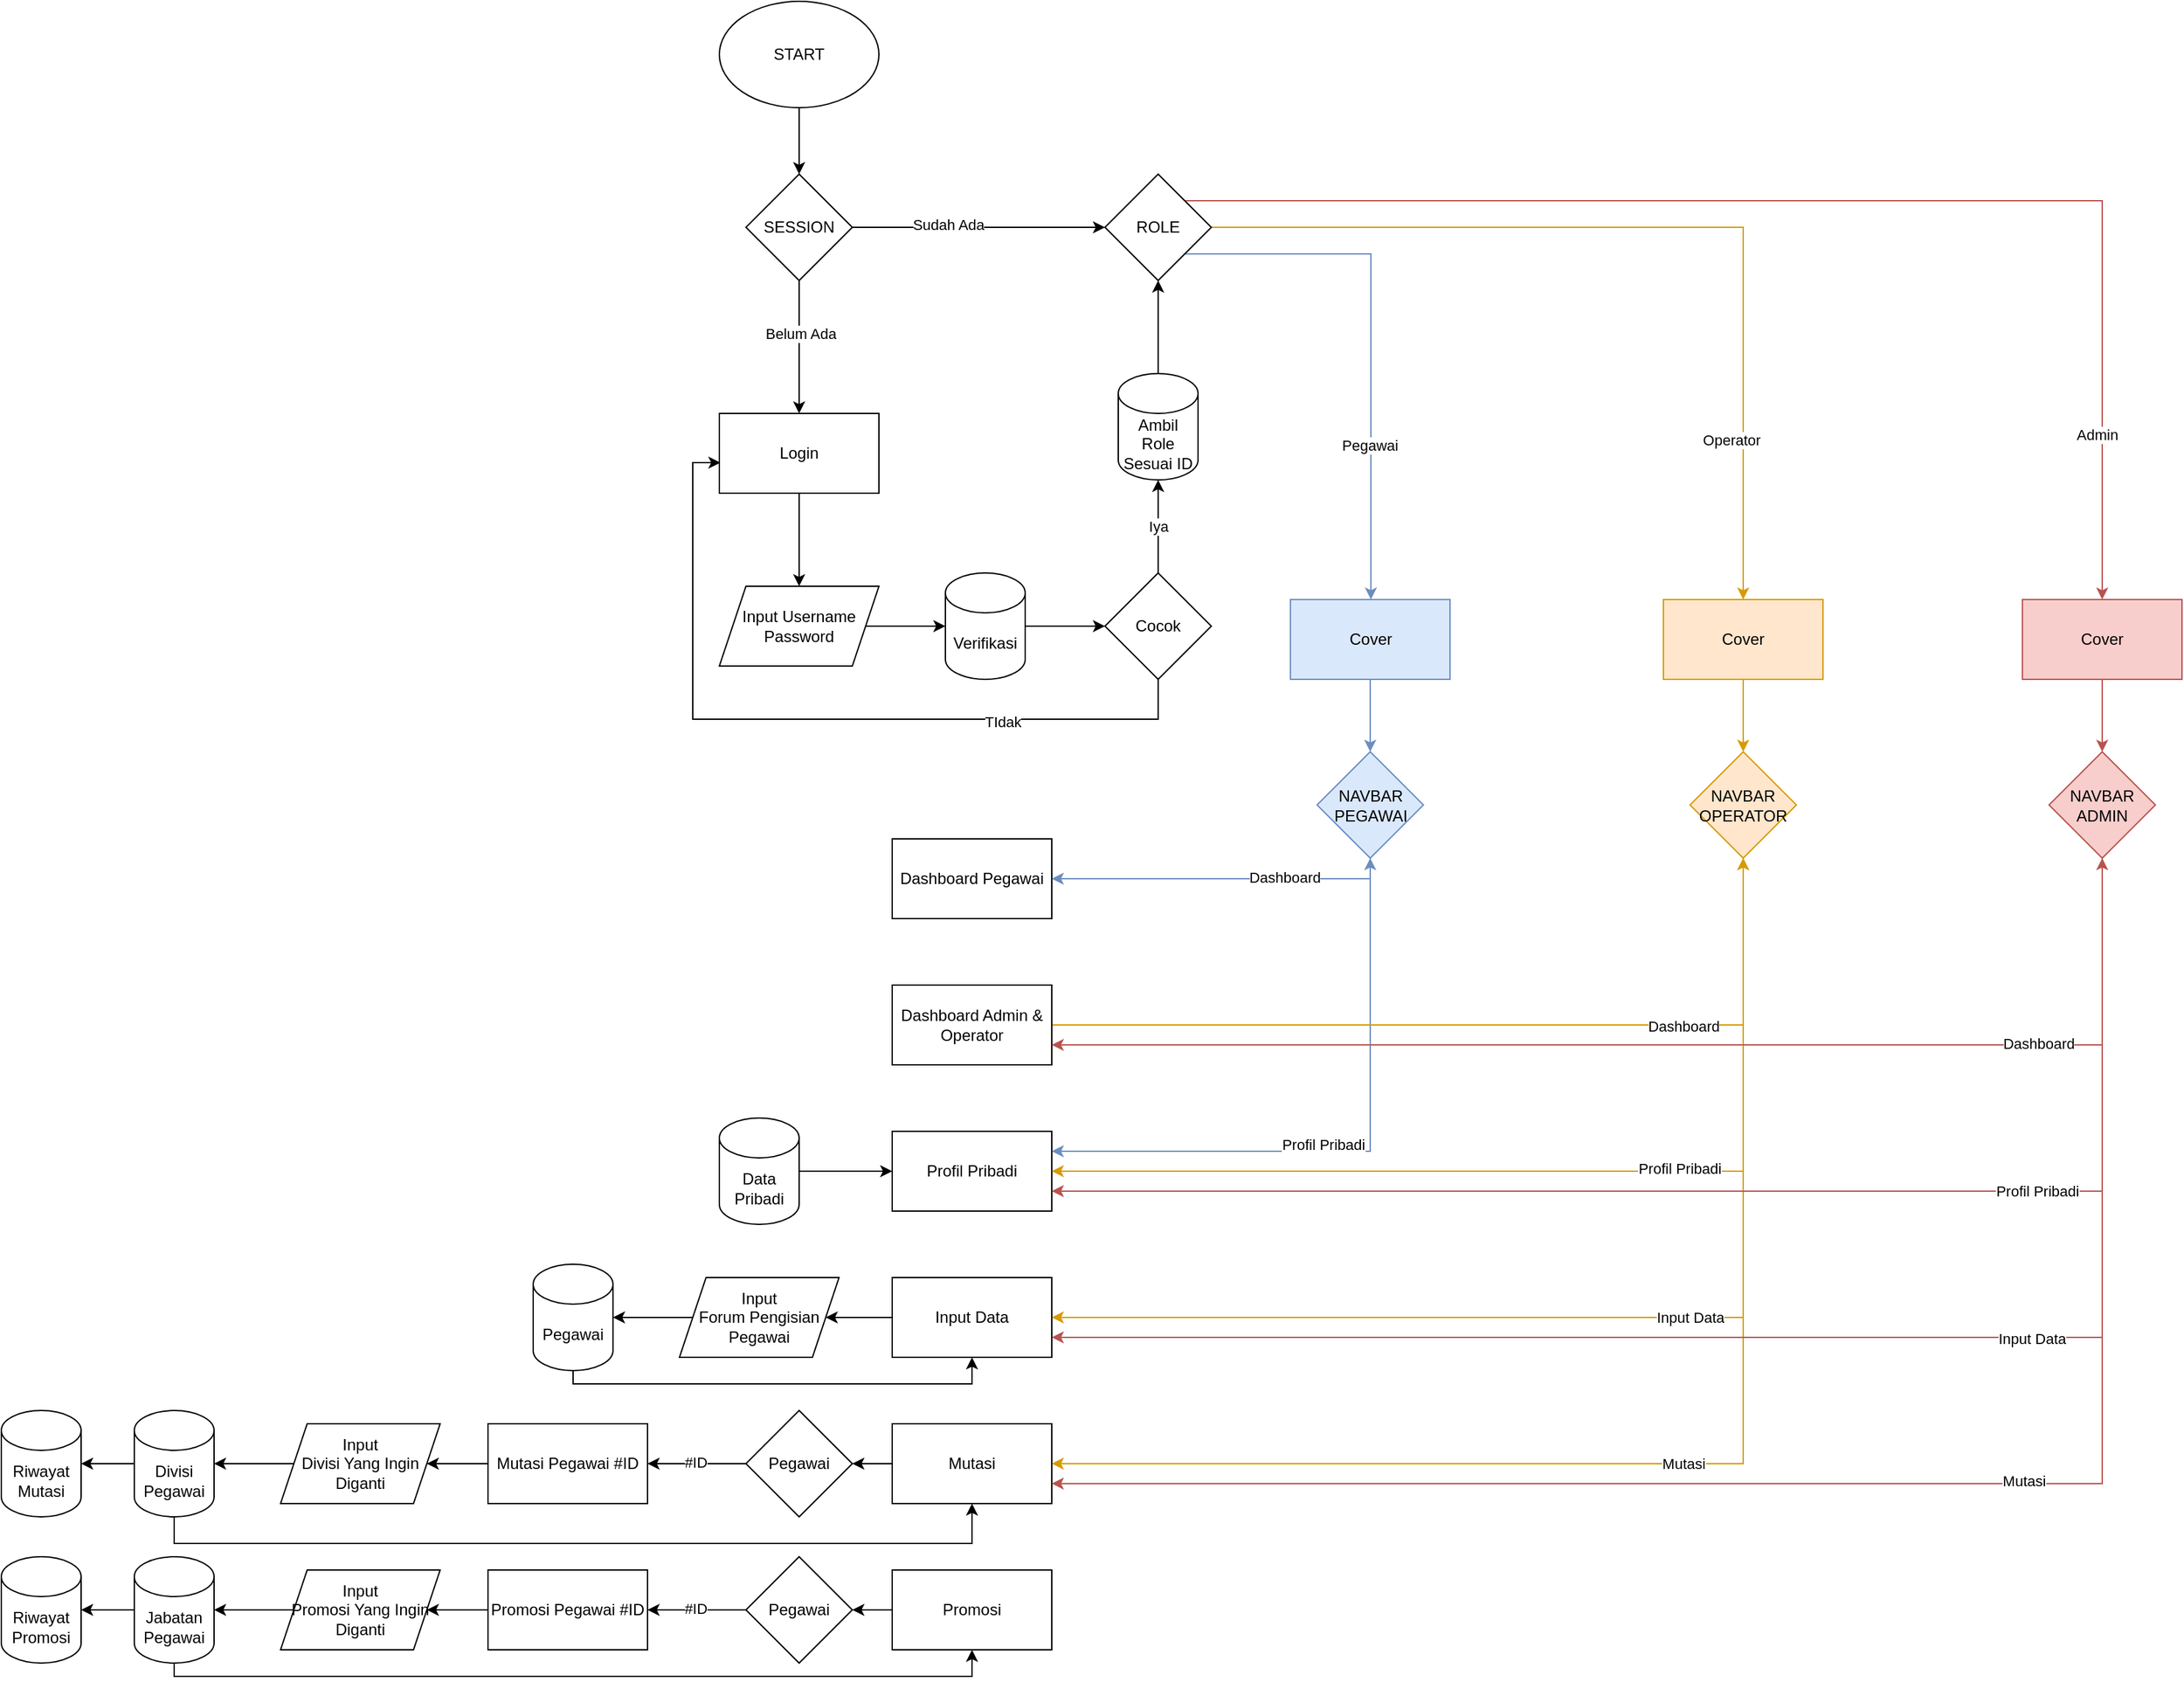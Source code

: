 <mxfile version="22.1.7" type="github">
  <diagram name="Halaman-1" id="u0LsdkkyKvP38xiplY5e">
    <mxGraphModel dx="3117" dy="810" grid="1" gridSize="10" guides="1" tooltips="1" connect="1" arrows="1" fold="1" page="1" pageScale="1" pageWidth="827" pageHeight="1169" background="none" math="0" shadow="0">
      <root>
        <mxCell id="0" />
        <mxCell id="1" parent="0" />
        <mxCell id="k8NydNRfbX4hoKyEO9T_-6" value="" style="edgeStyle=orthogonalEdgeStyle;rounded=0;orthogonalLoop=1;jettySize=auto;html=1;" edge="1" parent="1" source="k8NydNRfbX4hoKyEO9T_-1" target="k8NydNRfbX4hoKyEO9T_-4">
          <mxGeometry relative="1" as="geometry" />
        </mxCell>
        <mxCell id="k8NydNRfbX4hoKyEO9T_-1" value="START" style="ellipse;whiteSpace=wrap;html=1;" vertex="1" parent="1">
          <mxGeometry x="-300" y="20" width="120" height="80" as="geometry" />
        </mxCell>
        <mxCell id="k8NydNRfbX4hoKyEO9T_-12" style="edgeStyle=orthogonalEdgeStyle;rounded=0;orthogonalLoop=1;jettySize=auto;html=1;entryX=0;entryY=0.5;entryDx=0;entryDy=0;" edge="1" parent="1" source="k8NydNRfbX4hoKyEO9T_-4" target="k8NydNRfbX4hoKyEO9T_-8">
          <mxGeometry relative="1" as="geometry" />
        </mxCell>
        <mxCell id="k8NydNRfbX4hoKyEO9T_-14" value="Sudah Ada" style="edgeLabel;html=1;align=center;verticalAlign=middle;resizable=0;points=[];" vertex="1" connectable="0" parent="k8NydNRfbX4hoKyEO9T_-12">
          <mxGeometry x="-0.243" y="2" relative="1" as="geometry">
            <mxPoint as="offset" />
          </mxGeometry>
        </mxCell>
        <mxCell id="k8NydNRfbX4hoKyEO9T_-18" value="" style="edgeStyle=orthogonalEdgeStyle;rounded=0;orthogonalLoop=1;jettySize=auto;html=1;" edge="1" parent="1" source="k8NydNRfbX4hoKyEO9T_-91" target="k8NydNRfbX4hoKyEO9T_-16">
          <mxGeometry relative="1" as="geometry" />
        </mxCell>
        <mxCell id="k8NydNRfbX4hoKyEO9T_-4" value="SESSION" style="rhombus;whiteSpace=wrap;html=1;" vertex="1" parent="1">
          <mxGeometry x="-280" y="150" width="80" height="80" as="geometry" />
        </mxCell>
        <mxCell id="k8NydNRfbX4hoKyEO9T_-33" style="edgeStyle=orthogonalEdgeStyle;rounded=0;orthogonalLoop=1;jettySize=auto;html=1;fillColor=#ffe6cc;strokeColor=#d79b00;" edge="1" parent="1" source="k8NydNRfbX4hoKyEO9T_-8" target="k8NydNRfbX4hoKyEO9T_-72">
          <mxGeometry relative="1" as="geometry">
            <mxPoint x="230" y="190" as="targetPoint" />
          </mxGeometry>
        </mxCell>
        <mxCell id="k8NydNRfbX4hoKyEO9T_-37" value="Operator" style="edgeLabel;html=1;align=center;verticalAlign=middle;resizable=0;points=[];" vertex="1" connectable="0" parent="k8NydNRfbX4hoKyEO9T_-33">
          <mxGeometry x="0.105" y="1" relative="1" as="geometry">
            <mxPoint x="15" y="161" as="offset" />
          </mxGeometry>
        </mxCell>
        <mxCell id="k8NydNRfbX4hoKyEO9T_-34" style="edgeStyle=orthogonalEdgeStyle;rounded=0;orthogonalLoop=1;jettySize=auto;html=1;exitX=1;exitY=1;exitDx=0;exitDy=0;fillColor=#dae8fc;strokeColor=#6c8ebf;" edge="1" parent="1" source="k8NydNRfbX4hoKyEO9T_-8" target="k8NydNRfbX4hoKyEO9T_-74">
          <mxGeometry relative="1" as="geometry">
            <mxPoint x="230" y="330" as="targetPoint" />
            <Array as="points">
              <mxPoint x="190" y="210" />
            </Array>
          </mxGeometry>
        </mxCell>
        <mxCell id="k8NydNRfbX4hoKyEO9T_-38" value="Pegawai" style="edgeLabel;html=1;align=center;verticalAlign=middle;resizable=0;points=[];" vertex="1" connectable="0" parent="k8NydNRfbX4hoKyEO9T_-34">
          <mxGeometry x="0.417" relative="1" as="geometry">
            <mxPoint x="-1" as="offset" />
          </mxGeometry>
        </mxCell>
        <mxCell id="k8NydNRfbX4hoKyEO9T_-83" style="edgeStyle=orthogonalEdgeStyle;rounded=0;orthogonalLoop=1;jettySize=auto;html=1;entryX=0.5;entryY=0;entryDx=0;entryDy=0;exitX=1;exitY=0;exitDx=0;exitDy=0;fillColor=#f8cecc;strokeColor=#b85450;" edge="1" parent="1" source="k8NydNRfbX4hoKyEO9T_-8" target="k8NydNRfbX4hoKyEO9T_-39">
          <mxGeometry relative="1" as="geometry" />
        </mxCell>
        <mxCell id="k8NydNRfbX4hoKyEO9T_-8" value="ROLE" style="rhombus;whiteSpace=wrap;html=1;" vertex="1" parent="1">
          <mxGeometry x="-10" y="150" width="80" height="80" as="geometry" />
        </mxCell>
        <mxCell id="k8NydNRfbX4hoKyEO9T_-23" value="" style="edgeStyle=orthogonalEdgeStyle;rounded=0;orthogonalLoop=1;jettySize=auto;html=1;" edge="1" parent="1" source="k8NydNRfbX4hoKyEO9T_-15" target="k8NydNRfbX4hoKyEO9T_-22">
          <mxGeometry relative="1" as="geometry" />
        </mxCell>
        <mxCell id="k8NydNRfbX4hoKyEO9T_-15" value="Verifikasi" style="shape=cylinder3;whiteSpace=wrap;html=1;boundedLbl=1;backgroundOutline=1;size=15;" vertex="1" parent="1">
          <mxGeometry x="-130" y="450" width="60" height="80" as="geometry" />
        </mxCell>
        <mxCell id="k8NydNRfbX4hoKyEO9T_-21" value="" style="edgeStyle=orthogonalEdgeStyle;rounded=0;orthogonalLoop=1;jettySize=auto;html=1;" edge="1" parent="1" source="k8NydNRfbX4hoKyEO9T_-16" target="k8NydNRfbX4hoKyEO9T_-15">
          <mxGeometry relative="1" as="geometry" />
        </mxCell>
        <mxCell id="k8NydNRfbX4hoKyEO9T_-16" value="Input Username&lt;br&gt;Password" style="shape=parallelogram;perimeter=parallelogramPerimeter;whiteSpace=wrap;html=1;fixedSize=1;" vertex="1" parent="1">
          <mxGeometry x="-300" y="460" width="120" height="60" as="geometry" />
        </mxCell>
        <mxCell id="k8NydNRfbX4hoKyEO9T_-26" style="edgeStyle=orthogonalEdgeStyle;rounded=0;orthogonalLoop=1;jettySize=auto;html=1;entryX=0.007;entryY=0.623;entryDx=0;entryDy=0;entryPerimeter=0;" edge="1" parent="1" source="k8NydNRfbX4hoKyEO9T_-22" target="k8NydNRfbX4hoKyEO9T_-91">
          <mxGeometry relative="1" as="geometry">
            <mxPoint x="-280" y="250" as="targetPoint" />
            <Array as="points">
              <mxPoint x="30" y="560" />
              <mxPoint x="-320" y="560" />
              <mxPoint x="-320" y="367" />
              <mxPoint x="-299" y="367" />
            </Array>
          </mxGeometry>
        </mxCell>
        <mxCell id="k8NydNRfbX4hoKyEO9T_-27" value="TIdak" style="edgeLabel;html=1;align=center;verticalAlign=middle;resizable=0;points=[];" vertex="1" connectable="0" parent="k8NydNRfbX4hoKyEO9T_-26">
          <mxGeometry x="-0.503" y="2" relative="1" as="geometry">
            <mxPoint as="offset" />
          </mxGeometry>
        </mxCell>
        <mxCell id="k8NydNRfbX4hoKyEO9T_-22" value="Cocok" style="rhombus;whiteSpace=wrap;html=1;" vertex="1" parent="1">
          <mxGeometry x="-10" y="450" width="80" height="80" as="geometry" />
        </mxCell>
        <mxCell id="k8NydNRfbX4hoKyEO9T_-31" value="" style="edgeStyle=orthogonalEdgeStyle;rounded=0;orthogonalLoop=1;jettySize=auto;html=1;" edge="1" parent="1" source="k8NydNRfbX4hoKyEO9T_-29" target="k8NydNRfbX4hoKyEO9T_-8">
          <mxGeometry relative="1" as="geometry" />
        </mxCell>
        <mxCell id="k8NydNRfbX4hoKyEO9T_-29" value="Ambil Role&lt;br&gt;Sesuai ID" style="shape=cylinder3;whiteSpace=wrap;html=1;boundedLbl=1;backgroundOutline=1;size=15;" vertex="1" parent="1">
          <mxGeometry y="300" width="60" height="80" as="geometry" />
        </mxCell>
        <mxCell id="k8NydNRfbX4hoKyEO9T_-30" value="Iya" style="edgeStyle=orthogonalEdgeStyle;rounded=0;orthogonalLoop=1;jettySize=auto;html=1;entryX=0.5;entryY=1;entryDx=0;entryDy=0;entryPerimeter=0;" edge="1" parent="1" source="k8NydNRfbX4hoKyEO9T_-22" target="k8NydNRfbX4hoKyEO9T_-29">
          <mxGeometry relative="1" as="geometry" />
        </mxCell>
        <mxCell id="k8NydNRfbX4hoKyEO9T_-116" value="" style="edgeStyle=orthogonalEdgeStyle;rounded=0;orthogonalLoop=1;jettySize=auto;html=1;fillColor=#f8cecc;strokeColor=#b85450;" edge="1" parent="1" source="k8NydNRfbX4hoKyEO9T_-39" target="k8NydNRfbX4hoKyEO9T_-115">
          <mxGeometry relative="1" as="geometry" />
        </mxCell>
        <mxCell id="k8NydNRfbX4hoKyEO9T_-39" value="Cover" style="rounded=0;whiteSpace=wrap;html=1;fillColor=#f8cecc;strokeColor=#b85450;" vertex="1" parent="1">
          <mxGeometry x="680" y="470" width="120" height="60" as="geometry" />
        </mxCell>
        <mxCell id="k8NydNRfbX4hoKyEO9T_-113" value="" style="edgeStyle=orthogonalEdgeStyle;rounded=0;orthogonalLoop=1;jettySize=auto;html=1;fillColor=#ffe6cc;strokeColor=#d79b00;" edge="1" parent="1" source="k8NydNRfbX4hoKyEO9T_-72" target="k8NydNRfbX4hoKyEO9T_-112">
          <mxGeometry relative="1" as="geometry" />
        </mxCell>
        <mxCell id="k8NydNRfbX4hoKyEO9T_-72" value="Cover" style="rounded=0;whiteSpace=wrap;html=1;fillColor=#ffe6cc;strokeColor=#d79b00;" vertex="1" parent="1">
          <mxGeometry x="410" y="470" width="120" height="60" as="geometry" />
        </mxCell>
        <mxCell id="k8NydNRfbX4hoKyEO9T_-94" value="" style="edgeStyle=orthogonalEdgeStyle;rounded=0;orthogonalLoop=1;jettySize=auto;html=1;fillColor=#dae8fc;strokeColor=#6c8ebf;entryX=0.5;entryY=0;entryDx=0;entryDy=0;" edge="1" parent="1" source="k8NydNRfbX4hoKyEO9T_-74" target="k8NydNRfbX4hoKyEO9T_-93">
          <mxGeometry relative="1" as="geometry">
            <mxPoint x="190" y="555" as="targetPoint" />
          </mxGeometry>
        </mxCell>
        <mxCell id="k8NydNRfbX4hoKyEO9T_-74" value="Cover" style="rounded=0;whiteSpace=wrap;html=1;fillColor=#dae8fc;strokeColor=#6c8ebf;" vertex="1" parent="1">
          <mxGeometry x="129.5" y="470" width="120" height="60" as="geometry" />
        </mxCell>
        <mxCell id="k8NydNRfbX4hoKyEO9T_-84" value="Admin" style="edgeLabel;html=1;align=center;verticalAlign=middle;resizable=0;points=[];" vertex="1" connectable="0" parent="1">
          <mxGeometry x="739.996" y="350.0" as="geometry">
            <mxPoint x="-4" y="-4" as="offset" />
          </mxGeometry>
        </mxCell>
        <mxCell id="k8NydNRfbX4hoKyEO9T_-89" value="" style="edgeStyle=orthogonalEdgeStyle;rounded=0;orthogonalLoop=1;jettySize=auto;html=1;" edge="1" parent="1" source="k8NydNRfbX4hoKyEO9T_-4" target="k8NydNRfbX4hoKyEO9T_-91">
          <mxGeometry relative="1" as="geometry">
            <mxPoint x="-240" y="230" as="sourcePoint" />
            <mxPoint x="-240" y="460" as="targetPoint" />
          </mxGeometry>
        </mxCell>
        <mxCell id="k8NydNRfbX4hoKyEO9T_-90" value="Belum Ada" style="edgeLabel;html=1;align=center;verticalAlign=middle;resizable=0;points=[];" vertex="1" connectable="0" parent="k8NydNRfbX4hoKyEO9T_-89">
          <mxGeometry x="-0.2" y="1" relative="1" as="geometry">
            <mxPoint as="offset" />
          </mxGeometry>
        </mxCell>
        <mxCell id="k8NydNRfbX4hoKyEO9T_-91" value="Login" style="rounded=0;whiteSpace=wrap;html=1;" vertex="1" parent="1">
          <mxGeometry x="-300" y="330" width="120" height="60" as="geometry" />
        </mxCell>
        <mxCell id="k8NydNRfbX4hoKyEO9T_-96" value="" style="edgeStyle=orthogonalEdgeStyle;rounded=0;orthogonalLoop=1;jettySize=auto;html=1;fillColor=#dae8fc;strokeColor=#6c8ebf;exitX=0.5;exitY=1;exitDx=0;exitDy=0;" edge="1" parent="1" source="k8NydNRfbX4hoKyEO9T_-93" target="k8NydNRfbX4hoKyEO9T_-95">
          <mxGeometry relative="1" as="geometry">
            <Array as="points">
              <mxPoint x="189" y="680" />
            </Array>
          </mxGeometry>
        </mxCell>
        <mxCell id="k8NydNRfbX4hoKyEO9T_-101" style="edgeStyle=orthogonalEdgeStyle;rounded=0;orthogonalLoop=1;jettySize=auto;html=1;exitX=0.5;exitY=1;exitDx=0;exitDy=0;entryX=1;entryY=0.25;entryDx=0;entryDy=0;fillColor=#dae8fc;strokeColor=#6c8ebf;" edge="1" parent="1" source="k8NydNRfbX4hoKyEO9T_-93" target="k8NydNRfbX4hoKyEO9T_-103">
          <mxGeometry relative="1" as="geometry">
            <mxPoint x="330" y="730" as="targetPoint" />
          </mxGeometry>
        </mxCell>
        <mxCell id="k8NydNRfbX4hoKyEO9T_-106" value="Profil Pribadi" style="edgeLabel;html=1;align=center;verticalAlign=middle;resizable=0;points=[];" vertex="1" connectable="0" parent="k8NydNRfbX4hoKyEO9T_-101">
          <mxGeometry x="0.7" y="1" relative="1" as="geometry">
            <mxPoint x="135" y="-6" as="offset" />
          </mxGeometry>
        </mxCell>
        <mxCell id="k8NydNRfbX4hoKyEO9T_-93" value="NAVBAR&lt;br&gt;PEGAWAI" style="rhombus;whiteSpace=wrap;html=1;fillColor=#dae8fc;strokeColor=#6c8ebf;" vertex="1" parent="1">
          <mxGeometry x="149.5" y="584.5" width="80" height="80" as="geometry" />
        </mxCell>
        <mxCell id="k8NydNRfbX4hoKyEO9T_-99" style="edgeStyle=orthogonalEdgeStyle;rounded=0;orthogonalLoop=1;jettySize=auto;html=1;exitX=1;exitY=0.5;exitDx=0;exitDy=0;fillColor=#dae8fc;strokeColor=#6c8ebf;entryX=0.5;entryY=1;entryDx=0;entryDy=0;" edge="1" parent="1" source="k8NydNRfbX4hoKyEO9T_-95" target="k8NydNRfbX4hoKyEO9T_-93">
          <mxGeometry relative="1" as="geometry">
            <Array as="points">
              <mxPoint x="189" y="680" />
            </Array>
          </mxGeometry>
        </mxCell>
        <mxCell id="k8NydNRfbX4hoKyEO9T_-122" value="Dashboard" style="edgeLabel;html=1;align=center;verticalAlign=middle;resizable=0;points=[];" vertex="1" connectable="0" parent="k8NydNRfbX4hoKyEO9T_-99">
          <mxGeometry x="0.374" y="2" relative="1" as="geometry">
            <mxPoint y="1" as="offset" />
          </mxGeometry>
        </mxCell>
        <mxCell id="k8NydNRfbX4hoKyEO9T_-95" value="Dashboard Pegawai" style="whiteSpace=wrap;html=1;" vertex="1" parent="1">
          <mxGeometry x="-170" y="650" width="120" height="60" as="geometry" />
        </mxCell>
        <mxCell id="k8NydNRfbX4hoKyEO9T_-123" style="edgeStyle=orthogonalEdgeStyle;rounded=0;orthogonalLoop=1;jettySize=auto;html=1;entryX=0.5;entryY=1;entryDx=0;entryDy=0;fillColor=#ffe6cc;strokeColor=#d79b00;" edge="1" parent="1" source="k8NydNRfbX4hoKyEO9T_-103" target="k8NydNRfbX4hoKyEO9T_-112">
          <mxGeometry relative="1" as="geometry" />
        </mxCell>
        <mxCell id="k8NydNRfbX4hoKyEO9T_-124" style="edgeStyle=orthogonalEdgeStyle;rounded=0;orthogonalLoop=1;jettySize=auto;html=1;entryX=0.5;entryY=1;entryDx=0;entryDy=0;exitX=1;exitY=0.75;exitDx=0;exitDy=0;fillColor=#f8cecc;strokeColor=#b85450;" edge="1" parent="1" source="k8NydNRfbX4hoKyEO9T_-103" target="k8NydNRfbX4hoKyEO9T_-115">
          <mxGeometry relative="1" as="geometry" />
        </mxCell>
        <mxCell id="k8NydNRfbX4hoKyEO9T_-103" value="Profil Pribadi" style="rounded=0;whiteSpace=wrap;html=1;" vertex="1" parent="1">
          <mxGeometry x="-170" y="870" width="120" height="60" as="geometry" />
        </mxCell>
        <mxCell id="k8NydNRfbX4hoKyEO9T_-108" style="edgeStyle=orthogonalEdgeStyle;rounded=0;orthogonalLoop=1;jettySize=auto;html=1;entryX=0;entryY=0.5;entryDx=0;entryDy=0;" edge="1" parent="1" source="k8NydNRfbX4hoKyEO9T_-107" target="k8NydNRfbX4hoKyEO9T_-103">
          <mxGeometry relative="1" as="geometry" />
        </mxCell>
        <mxCell id="k8NydNRfbX4hoKyEO9T_-107" value="Data Pribadi" style="shape=cylinder3;whiteSpace=wrap;html=1;boundedLbl=1;backgroundOutline=1;size=15;" vertex="1" parent="1">
          <mxGeometry x="-300" y="860" width="60" height="80" as="geometry" />
        </mxCell>
        <mxCell id="k8NydNRfbX4hoKyEO9T_-114" style="edgeStyle=orthogonalEdgeStyle;rounded=0;orthogonalLoop=1;jettySize=auto;html=1;exitX=0.5;exitY=1;exitDx=0;exitDy=0;entryX=1;entryY=0.5;entryDx=0;entryDy=0;fillColor=#ffe6cc;strokeColor=#d79b00;" edge="1" parent="1" source="k8NydNRfbX4hoKyEO9T_-112" target="k8NydNRfbX4hoKyEO9T_-103">
          <mxGeometry relative="1" as="geometry" />
        </mxCell>
        <mxCell id="k8NydNRfbX4hoKyEO9T_-148" value="Profil Pribadi" style="edgeLabel;html=1;align=center;verticalAlign=middle;resizable=0;points=[];" vertex="1" connectable="0" parent="k8NydNRfbX4hoKyEO9T_-114">
          <mxGeometry x="-0.248" y="-2" relative="1" as="geometry">
            <mxPoint as="offset" />
          </mxGeometry>
        </mxCell>
        <mxCell id="k8NydNRfbX4hoKyEO9T_-133" style="edgeStyle=orthogonalEdgeStyle;rounded=0;orthogonalLoop=1;jettySize=auto;html=1;exitX=0.5;exitY=1;exitDx=0;exitDy=0;entryX=1;entryY=0.5;entryDx=0;entryDy=0;fillColor=#ffe6cc;strokeColor=#d79b00;" edge="1" parent="1" source="k8NydNRfbX4hoKyEO9T_-112" target="k8NydNRfbX4hoKyEO9T_-132">
          <mxGeometry relative="1" as="geometry" />
        </mxCell>
        <mxCell id="k8NydNRfbX4hoKyEO9T_-135" value="Input Data" style="edgeLabel;html=1;align=center;verticalAlign=middle;resizable=0;points=[];" vertex="1" connectable="0" parent="k8NydNRfbX4hoKyEO9T_-133">
          <mxGeometry x="-0.202" y="1" relative="1" as="geometry">
            <mxPoint x="-40" y="-1" as="offset" />
          </mxGeometry>
        </mxCell>
        <mxCell id="k8NydNRfbX4hoKyEO9T_-151" style="edgeStyle=orthogonalEdgeStyle;rounded=0;orthogonalLoop=1;jettySize=auto;html=1;exitX=0.5;exitY=1;exitDx=0;exitDy=0;entryX=1;entryY=0.5;entryDx=0;entryDy=0;fillColor=#ffe6cc;strokeColor=#d79b00;" edge="1" parent="1" source="k8NydNRfbX4hoKyEO9T_-112" target="k8NydNRfbX4hoKyEO9T_-150">
          <mxGeometry relative="1" as="geometry" />
        </mxCell>
        <mxCell id="k8NydNRfbX4hoKyEO9T_-154" value="Mutasi" style="edgeLabel;html=1;align=center;verticalAlign=middle;resizable=0;points=[];" vertex="1" connectable="0" parent="k8NydNRfbX4hoKyEO9T_-151">
          <mxGeometry x="0.027" relative="1" as="geometry">
            <mxPoint as="offset" />
          </mxGeometry>
        </mxCell>
        <mxCell id="k8NydNRfbX4hoKyEO9T_-112" value="NAVBAR&lt;br&gt;OPERATOR" style="rhombus;whiteSpace=wrap;html=1;rounded=0;fillColor=#ffe6cc;strokeColor=#d79b00;" vertex="1" parent="1">
          <mxGeometry x="430" y="584.5" width="80" height="80" as="geometry" />
        </mxCell>
        <mxCell id="k8NydNRfbX4hoKyEO9T_-119" style="edgeStyle=orthogonalEdgeStyle;rounded=0;orthogonalLoop=1;jettySize=auto;html=1;exitX=0.5;exitY=1;exitDx=0;exitDy=0;entryX=1;entryY=0.75;entryDx=0;entryDy=0;fillColor=#f8cecc;strokeColor=#b85450;" edge="1" parent="1" source="k8NydNRfbX4hoKyEO9T_-115" target="k8NydNRfbX4hoKyEO9T_-103">
          <mxGeometry relative="1" as="geometry" />
        </mxCell>
        <mxCell id="k8NydNRfbX4hoKyEO9T_-147" value="Profil Pribadi" style="edgeLabel;html=1;align=center;verticalAlign=middle;resizable=0;points=[];" vertex="1" connectable="0" parent="k8NydNRfbX4hoKyEO9T_-119">
          <mxGeometry x="-0.424" relative="1" as="geometry">
            <mxPoint as="offset" />
          </mxGeometry>
        </mxCell>
        <mxCell id="k8NydNRfbX4hoKyEO9T_-143" style="edgeStyle=orthogonalEdgeStyle;rounded=0;orthogonalLoop=1;jettySize=auto;html=1;entryX=1;entryY=0.75;entryDx=0;entryDy=0;fillColor=#f8cecc;strokeColor=#b85450;" edge="1" parent="1" source="k8NydNRfbX4hoKyEO9T_-115" target="k8NydNRfbX4hoKyEO9T_-125">
          <mxGeometry relative="1" as="geometry">
            <Array as="points">
              <mxPoint x="740" y="805" />
            </Array>
          </mxGeometry>
        </mxCell>
        <mxCell id="k8NydNRfbX4hoKyEO9T_-145" value="Dashboard" style="edgeLabel;html=1;align=center;verticalAlign=middle;resizable=0;points=[];" vertex="1" connectable="0" parent="k8NydNRfbX4hoKyEO9T_-143">
          <mxGeometry x="-0.594" y="-1" relative="1" as="geometry">
            <mxPoint as="offset" />
          </mxGeometry>
        </mxCell>
        <mxCell id="k8NydNRfbX4hoKyEO9T_-146" style="edgeStyle=orthogonalEdgeStyle;rounded=0;orthogonalLoop=1;jettySize=auto;html=1;entryX=1;entryY=0.75;entryDx=0;entryDy=0;fillColor=#f8cecc;strokeColor=#b85450;" edge="1" parent="1" source="k8NydNRfbX4hoKyEO9T_-115" target="k8NydNRfbX4hoKyEO9T_-132">
          <mxGeometry relative="1" as="geometry">
            <Array as="points">
              <mxPoint x="740" y="1025" />
            </Array>
          </mxGeometry>
        </mxCell>
        <mxCell id="k8NydNRfbX4hoKyEO9T_-149" value="Input Data" style="edgeLabel;html=1;align=center;verticalAlign=middle;resizable=0;points=[];" vertex="1" connectable="0" parent="k8NydNRfbX4hoKyEO9T_-146">
          <mxGeometry x="-0.281" y="1" relative="1" as="geometry">
            <mxPoint as="offset" />
          </mxGeometry>
        </mxCell>
        <mxCell id="k8NydNRfbX4hoKyEO9T_-152" style="edgeStyle=orthogonalEdgeStyle;rounded=0;orthogonalLoop=1;jettySize=auto;html=1;entryX=1;entryY=0.75;entryDx=0;entryDy=0;fillColor=#f8cecc;strokeColor=#b85450;" edge="1" parent="1" source="k8NydNRfbX4hoKyEO9T_-115" target="k8NydNRfbX4hoKyEO9T_-150">
          <mxGeometry relative="1" as="geometry">
            <Array as="points">
              <mxPoint x="740" y="1135" />
            </Array>
          </mxGeometry>
        </mxCell>
        <mxCell id="k8NydNRfbX4hoKyEO9T_-153" value="Mutasi" style="edgeLabel;html=1;align=center;verticalAlign=middle;resizable=0;points=[];" vertex="1" connectable="0" parent="k8NydNRfbX4hoKyEO9T_-152">
          <mxGeometry x="-0.16" y="-2" relative="1" as="geometry">
            <mxPoint as="offset" />
          </mxGeometry>
        </mxCell>
        <mxCell id="k8NydNRfbX4hoKyEO9T_-115" value="NAVBAR&lt;br&gt;ADMIN" style="rhombus;whiteSpace=wrap;html=1;rounded=0;fillColor=#f8cecc;strokeColor=#b85450;" vertex="1" parent="1">
          <mxGeometry x="700" y="584.5" width="80" height="80" as="geometry" />
        </mxCell>
        <mxCell id="k8NydNRfbX4hoKyEO9T_-128" style="edgeStyle=orthogonalEdgeStyle;rounded=0;orthogonalLoop=1;jettySize=auto;html=1;entryX=0.5;entryY=1;entryDx=0;entryDy=0;fillColor=#ffe6cc;strokeColor=#d79b00;exitX=1;exitY=0.5;exitDx=0;exitDy=0;" edge="1" parent="1" source="k8NydNRfbX4hoKyEO9T_-125" target="k8NydNRfbX4hoKyEO9T_-112">
          <mxGeometry relative="1" as="geometry" />
        </mxCell>
        <mxCell id="k8NydNRfbX4hoKyEO9T_-130" value="Dashboard" style="edgeLabel;html=1;align=center;verticalAlign=middle;resizable=0;points=[];" vertex="1" connectable="0" parent="k8NydNRfbX4hoKyEO9T_-128">
          <mxGeometry x="0.472" y="-1" relative="1" as="geometry">
            <mxPoint as="offset" />
          </mxGeometry>
        </mxCell>
        <mxCell id="k8NydNRfbX4hoKyEO9T_-125" value="Dashboard Admin &amp;amp; Operator" style="whiteSpace=wrap;html=1;" vertex="1" parent="1">
          <mxGeometry x="-170" y="760" width="120" height="60" as="geometry" />
        </mxCell>
        <mxCell id="k8NydNRfbX4hoKyEO9T_-139" style="edgeStyle=orthogonalEdgeStyle;rounded=0;orthogonalLoop=1;jettySize=auto;html=1;entryX=1;entryY=0.5;entryDx=0;entryDy=0;" edge="1" parent="1" source="k8NydNRfbX4hoKyEO9T_-132" target="k8NydNRfbX4hoKyEO9T_-137">
          <mxGeometry relative="1" as="geometry" />
        </mxCell>
        <mxCell id="k8NydNRfbX4hoKyEO9T_-132" value="Input Data" style="rounded=0;whiteSpace=wrap;html=1;" vertex="1" parent="1">
          <mxGeometry x="-170" y="980" width="120" height="60" as="geometry" />
        </mxCell>
        <mxCell id="k8NydNRfbX4hoKyEO9T_-140" style="edgeStyle=orthogonalEdgeStyle;rounded=0;orthogonalLoop=1;jettySize=auto;html=1;entryX=1;entryY=0.5;entryDx=0;entryDy=0;entryPerimeter=0;" edge="1" parent="1" source="k8NydNRfbX4hoKyEO9T_-137" target="k8NydNRfbX4hoKyEO9T_-141">
          <mxGeometry relative="1" as="geometry">
            <mxPoint x="-400" y="1010" as="targetPoint" />
          </mxGeometry>
        </mxCell>
        <mxCell id="k8NydNRfbX4hoKyEO9T_-137" value="Input&lt;br&gt;Forum Pengisian Pegawai" style="shape=parallelogram;perimeter=parallelogramPerimeter;whiteSpace=wrap;html=1;fixedSize=1;" vertex="1" parent="1">
          <mxGeometry x="-330" y="980" width="120" height="60" as="geometry" />
        </mxCell>
        <mxCell id="k8NydNRfbX4hoKyEO9T_-142" style="edgeStyle=orthogonalEdgeStyle;rounded=0;orthogonalLoop=1;jettySize=auto;html=1;entryX=0.5;entryY=1;entryDx=0;entryDy=0;" edge="1" parent="1" source="k8NydNRfbX4hoKyEO9T_-141" target="k8NydNRfbX4hoKyEO9T_-132">
          <mxGeometry relative="1" as="geometry">
            <Array as="points">
              <mxPoint x="-410" y="1060" />
              <mxPoint x="-110" y="1060" />
            </Array>
          </mxGeometry>
        </mxCell>
        <mxCell id="k8NydNRfbX4hoKyEO9T_-141" value="Pegawai" style="shape=cylinder3;whiteSpace=wrap;html=1;boundedLbl=1;backgroundOutline=1;size=15;" vertex="1" parent="1">
          <mxGeometry x="-440" y="970" width="60" height="80" as="geometry" />
        </mxCell>
        <mxCell id="k8NydNRfbX4hoKyEO9T_-156" style="edgeStyle=orthogonalEdgeStyle;rounded=0;orthogonalLoop=1;jettySize=auto;html=1;entryX=1;entryY=0.5;entryDx=0;entryDy=0;" edge="1" parent="1" source="k8NydNRfbX4hoKyEO9T_-150" target="k8NydNRfbX4hoKyEO9T_-155">
          <mxGeometry relative="1" as="geometry" />
        </mxCell>
        <mxCell id="k8NydNRfbX4hoKyEO9T_-150" value="Mutasi" style="rounded=0;whiteSpace=wrap;html=1;" vertex="1" parent="1">
          <mxGeometry x="-170" y="1090" width="120" height="60" as="geometry" />
        </mxCell>
        <mxCell id="k8NydNRfbX4hoKyEO9T_-159" style="edgeStyle=orthogonalEdgeStyle;rounded=0;orthogonalLoop=1;jettySize=auto;html=1;entryX=1;entryY=0.5;entryDx=0;entryDy=0;" edge="1" parent="1" source="k8NydNRfbX4hoKyEO9T_-155" target="k8NydNRfbX4hoKyEO9T_-158">
          <mxGeometry relative="1" as="geometry" />
        </mxCell>
        <mxCell id="k8NydNRfbX4hoKyEO9T_-160" value="#ID" style="edgeLabel;html=1;align=center;verticalAlign=middle;resizable=0;points=[];" vertex="1" connectable="0" parent="k8NydNRfbX4hoKyEO9T_-159">
          <mxGeometry x="0.041" y="-1" relative="1" as="geometry">
            <mxPoint as="offset" />
          </mxGeometry>
        </mxCell>
        <mxCell id="k8NydNRfbX4hoKyEO9T_-155" value="Pegawai" style="rhombus;whiteSpace=wrap;html=1;" vertex="1" parent="1">
          <mxGeometry x="-280" y="1080" width="80" height="80" as="geometry" />
        </mxCell>
        <mxCell id="k8NydNRfbX4hoKyEO9T_-163" style="edgeStyle=orthogonalEdgeStyle;rounded=0;orthogonalLoop=1;jettySize=auto;html=1;exitX=0;exitY=0.5;exitDx=0;exitDy=0;" edge="1" parent="1" source="k8NydNRfbX4hoKyEO9T_-158" target="k8NydNRfbX4hoKyEO9T_-162">
          <mxGeometry relative="1" as="geometry" />
        </mxCell>
        <mxCell id="k8NydNRfbX4hoKyEO9T_-158" value="Mutasi Pegawai #ID" style="rounded=0;whiteSpace=wrap;html=1;" vertex="1" parent="1">
          <mxGeometry x="-474" y="1090" width="120" height="60" as="geometry" />
        </mxCell>
        <mxCell id="k8NydNRfbX4hoKyEO9T_-164" style="edgeStyle=orthogonalEdgeStyle;rounded=0;orthogonalLoop=1;jettySize=auto;html=1;exitX=0;exitY=0.5;exitDx=0;exitDy=0;entryX=1;entryY=0.5;entryDx=0;entryDy=0;entryPerimeter=0;" edge="1" parent="1" source="k8NydNRfbX4hoKyEO9T_-162" target="k8NydNRfbX4hoKyEO9T_-165">
          <mxGeometry relative="1" as="geometry">
            <mxPoint x="-670" y="1120" as="targetPoint" />
          </mxGeometry>
        </mxCell>
        <mxCell id="k8NydNRfbX4hoKyEO9T_-162" value="Input&lt;br&gt;Divisi Yang Ingin&lt;br&gt;Diganti" style="shape=parallelogram;perimeter=parallelogramPerimeter;whiteSpace=wrap;html=1;fixedSize=1;" vertex="1" parent="1">
          <mxGeometry x="-630" y="1090" width="120" height="60" as="geometry" />
        </mxCell>
        <mxCell id="k8NydNRfbX4hoKyEO9T_-167" style="edgeStyle=orthogonalEdgeStyle;rounded=0;orthogonalLoop=1;jettySize=auto;html=1;exitX=0.5;exitY=1;exitDx=0;exitDy=0;exitPerimeter=0;entryX=0.5;entryY=1;entryDx=0;entryDy=0;" edge="1" parent="1" source="k8NydNRfbX4hoKyEO9T_-165" target="k8NydNRfbX4hoKyEO9T_-150">
          <mxGeometry relative="1" as="geometry" />
        </mxCell>
        <mxCell id="k8NydNRfbX4hoKyEO9T_-170" style="edgeStyle=orthogonalEdgeStyle;rounded=0;orthogonalLoop=1;jettySize=auto;html=1;entryX=1;entryY=0.5;entryDx=0;entryDy=0;entryPerimeter=0;" edge="1" parent="1" source="k8NydNRfbX4hoKyEO9T_-165" target="k8NydNRfbX4hoKyEO9T_-171">
          <mxGeometry relative="1" as="geometry">
            <mxPoint x="-710" y="1050" as="targetPoint" />
          </mxGeometry>
        </mxCell>
        <mxCell id="k8NydNRfbX4hoKyEO9T_-165" value="Divisi Pegawai" style="shape=cylinder3;whiteSpace=wrap;html=1;boundedLbl=1;backgroundOutline=1;size=15;" vertex="1" parent="1">
          <mxGeometry x="-740" y="1080" width="60" height="80" as="geometry" />
        </mxCell>
        <mxCell id="k8NydNRfbX4hoKyEO9T_-168" value="Promosi" style="rounded=0;whiteSpace=wrap;html=1;" vertex="1" parent="1">
          <mxGeometry x="-170" y="1200" width="120" height="60" as="geometry" />
        </mxCell>
        <mxCell id="k8NydNRfbX4hoKyEO9T_-171" value="Riwayat&lt;br&gt;Mutasi" style="shape=cylinder3;whiteSpace=wrap;html=1;boundedLbl=1;backgroundOutline=1;size=15;" vertex="1" parent="1">
          <mxGeometry x="-840" y="1080" width="60" height="80" as="geometry" />
        </mxCell>
        <mxCell id="k8NydNRfbX4hoKyEO9T_-177" style="edgeStyle=orthogonalEdgeStyle;rounded=0;orthogonalLoop=1;jettySize=auto;html=1;entryX=1;entryY=0.5;entryDx=0;entryDy=0;exitX=0;exitY=0.5;exitDx=0;exitDy=0;" edge="1" parent="1" target="k8NydNRfbX4hoKyEO9T_-180" source="k8NydNRfbX4hoKyEO9T_-168">
          <mxGeometry relative="1" as="geometry">
            <mxPoint x="-170" y="1230" as="sourcePoint" />
          </mxGeometry>
        </mxCell>
        <mxCell id="k8NydNRfbX4hoKyEO9T_-178" style="edgeStyle=orthogonalEdgeStyle;rounded=0;orthogonalLoop=1;jettySize=auto;html=1;entryX=1;entryY=0.5;entryDx=0;entryDy=0;" edge="1" parent="1" source="k8NydNRfbX4hoKyEO9T_-180" target="k8NydNRfbX4hoKyEO9T_-182">
          <mxGeometry relative="1" as="geometry" />
        </mxCell>
        <mxCell id="k8NydNRfbX4hoKyEO9T_-179" value="#ID" style="edgeLabel;html=1;align=center;verticalAlign=middle;resizable=0;points=[];" vertex="1" connectable="0" parent="k8NydNRfbX4hoKyEO9T_-178">
          <mxGeometry x="0.041" y="-1" relative="1" as="geometry">
            <mxPoint as="offset" />
          </mxGeometry>
        </mxCell>
        <mxCell id="k8NydNRfbX4hoKyEO9T_-180" value="Pegawai" style="rhombus;whiteSpace=wrap;html=1;" vertex="1" parent="1">
          <mxGeometry x="-280" y="1190" width="80" height="80" as="geometry" />
        </mxCell>
        <mxCell id="k8NydNRfbX4hoKyEO9T_-181" style="edgeStyle=orthogonalEdgeStyle;rounded=0;orthogonalLoop=1;jettySize=auto;html=1;exitX=0;exitY=0.5;exitDx=0;exitDy=0;" edge="1" parent="1" source="k8NydNRfbX4hoKyEO9T_-182" target="k8NydNRfbX4hoKyEO9T_-184">
          <mxGeometry relative="1" as="geometry" />
        </mxCell>
        <mxCell id="k8NydNRfbX4hoKyEO9T_-182" value="Promosi Pegawai #ID" style="rounded=0;whiteSpace=wrap;html=1;" vertex="1" parent="1">
          <mxGeometry x="-474" y="1200" width="120" height="60" as="geometry" />
        </mxCell>
        <mxCell id="k8NydNRfbX4hoKyEO9T_-183" style="edgeStyle=orthogonalEdgeStyle;rounded=0;orthogonalLoop=1;jettySize=auto;html=1;exitX=0;exitY=0.5;exitDx=0;exitDy=0;entryX=1;entryY=0.5;entryDx=0;entryDy=0;entryPerimeter=0;" edge="1" parent="1" source="k8NydNRfbX4hoKyEO9T_-184" target="k8NydNRfbX4hoKyEO9T_-186">
          <mxGeometry relative="1" as="geometry">
            <mxPoint x="-670" y="1230" as="targetPoint" />
          </mxGeometry>
        </mxCell>
        <mxCell id="k8NydNRfbX4hoKyEO9T_-184" value="Input&lt;br&gt;Promosi Yang Ingin&lt;br&gt;Diganti" style="shape=parallelogram;perimeter=parallelogramPerimeter;whiteSpace=wrap;html=1;fixedSize=1;" vertex="1" parent="1">
          <mxGeometry x="-630" y="1200" width="120" height="60" as="geometry" />
        </mxCell>
        <mxCell id="k8NydNRfbX4hoKyEO9T_-185" style="edgeStyle=orthogonalEdgeStyle;rounded=0;orthogonalLoop=1;jettySize=auto;html=1;entryX=1;entryY=0.5;entryDx=0;entryDy=0;entryPerimeter=0;" edge="1" parent="1" source="k8NydNRfbX4hoKyEO9T_-186" target="k8NydNRfbX4hoKyEO9T_-187">
          <mxGeometry relative="1" as="geometry">
            <mxPoint x="-710" y="1160" as="targetPoint" />
          </mxGeometry>
        </mxCell>
        <mxCell id="k8NydNRfbX4hoKyEO9T_-188" style="edgeStyle=orthogonalEdgeStyle;rounded=0;orthogonalLoop=1;jettySize=auto;html=1;entryX=0.5;entryY=1;entryDx=0;entryDy=0;" edge="1" parent="1" source="k8NydNRfbX4hoKyEO9T_-186" target="k8NydNRfbX4hoKyEO9T_-168">
          <mxGeometry relative="1" as="geometry">
            <Array as="points">
              <mxPoint x="-710" y="1280" />
              <mxPoint x="-110" y="1280" />
            </Array>
          </mxGeometry>
        </mxCell>
        <mxCell id="k8NydNRfbX4hoKyEO9T_-186" value="Jabatan&lt;br&gt;Pegawai" style="shape=cylinder3;whiteSpace=wrap;html=1;boundedLbl=1;backgroundOutline=1;size=15;" vertex="1" parent="1">
          <mxGeometry x="-740" y="1190" width="60" height="80" as="geometry" />
        </mxCell>
        <mxCell id="k8NydNRfbX4hoKyEO9T_-187" value="Riwayat&lt;br&gt;Promosi" style="shape=cylinder3;whiteSpace=wrap;html=1;boundedLbl=1;backgroundOutline=1;size=15;" vertex="1" parent="1">
          <mxGeometry x="-840" y="1190" width="60" height="80" as="geometry" />
        </mxCell>
      </root>
    </mxGraphModel>
  </diagram>
</mxfile>
